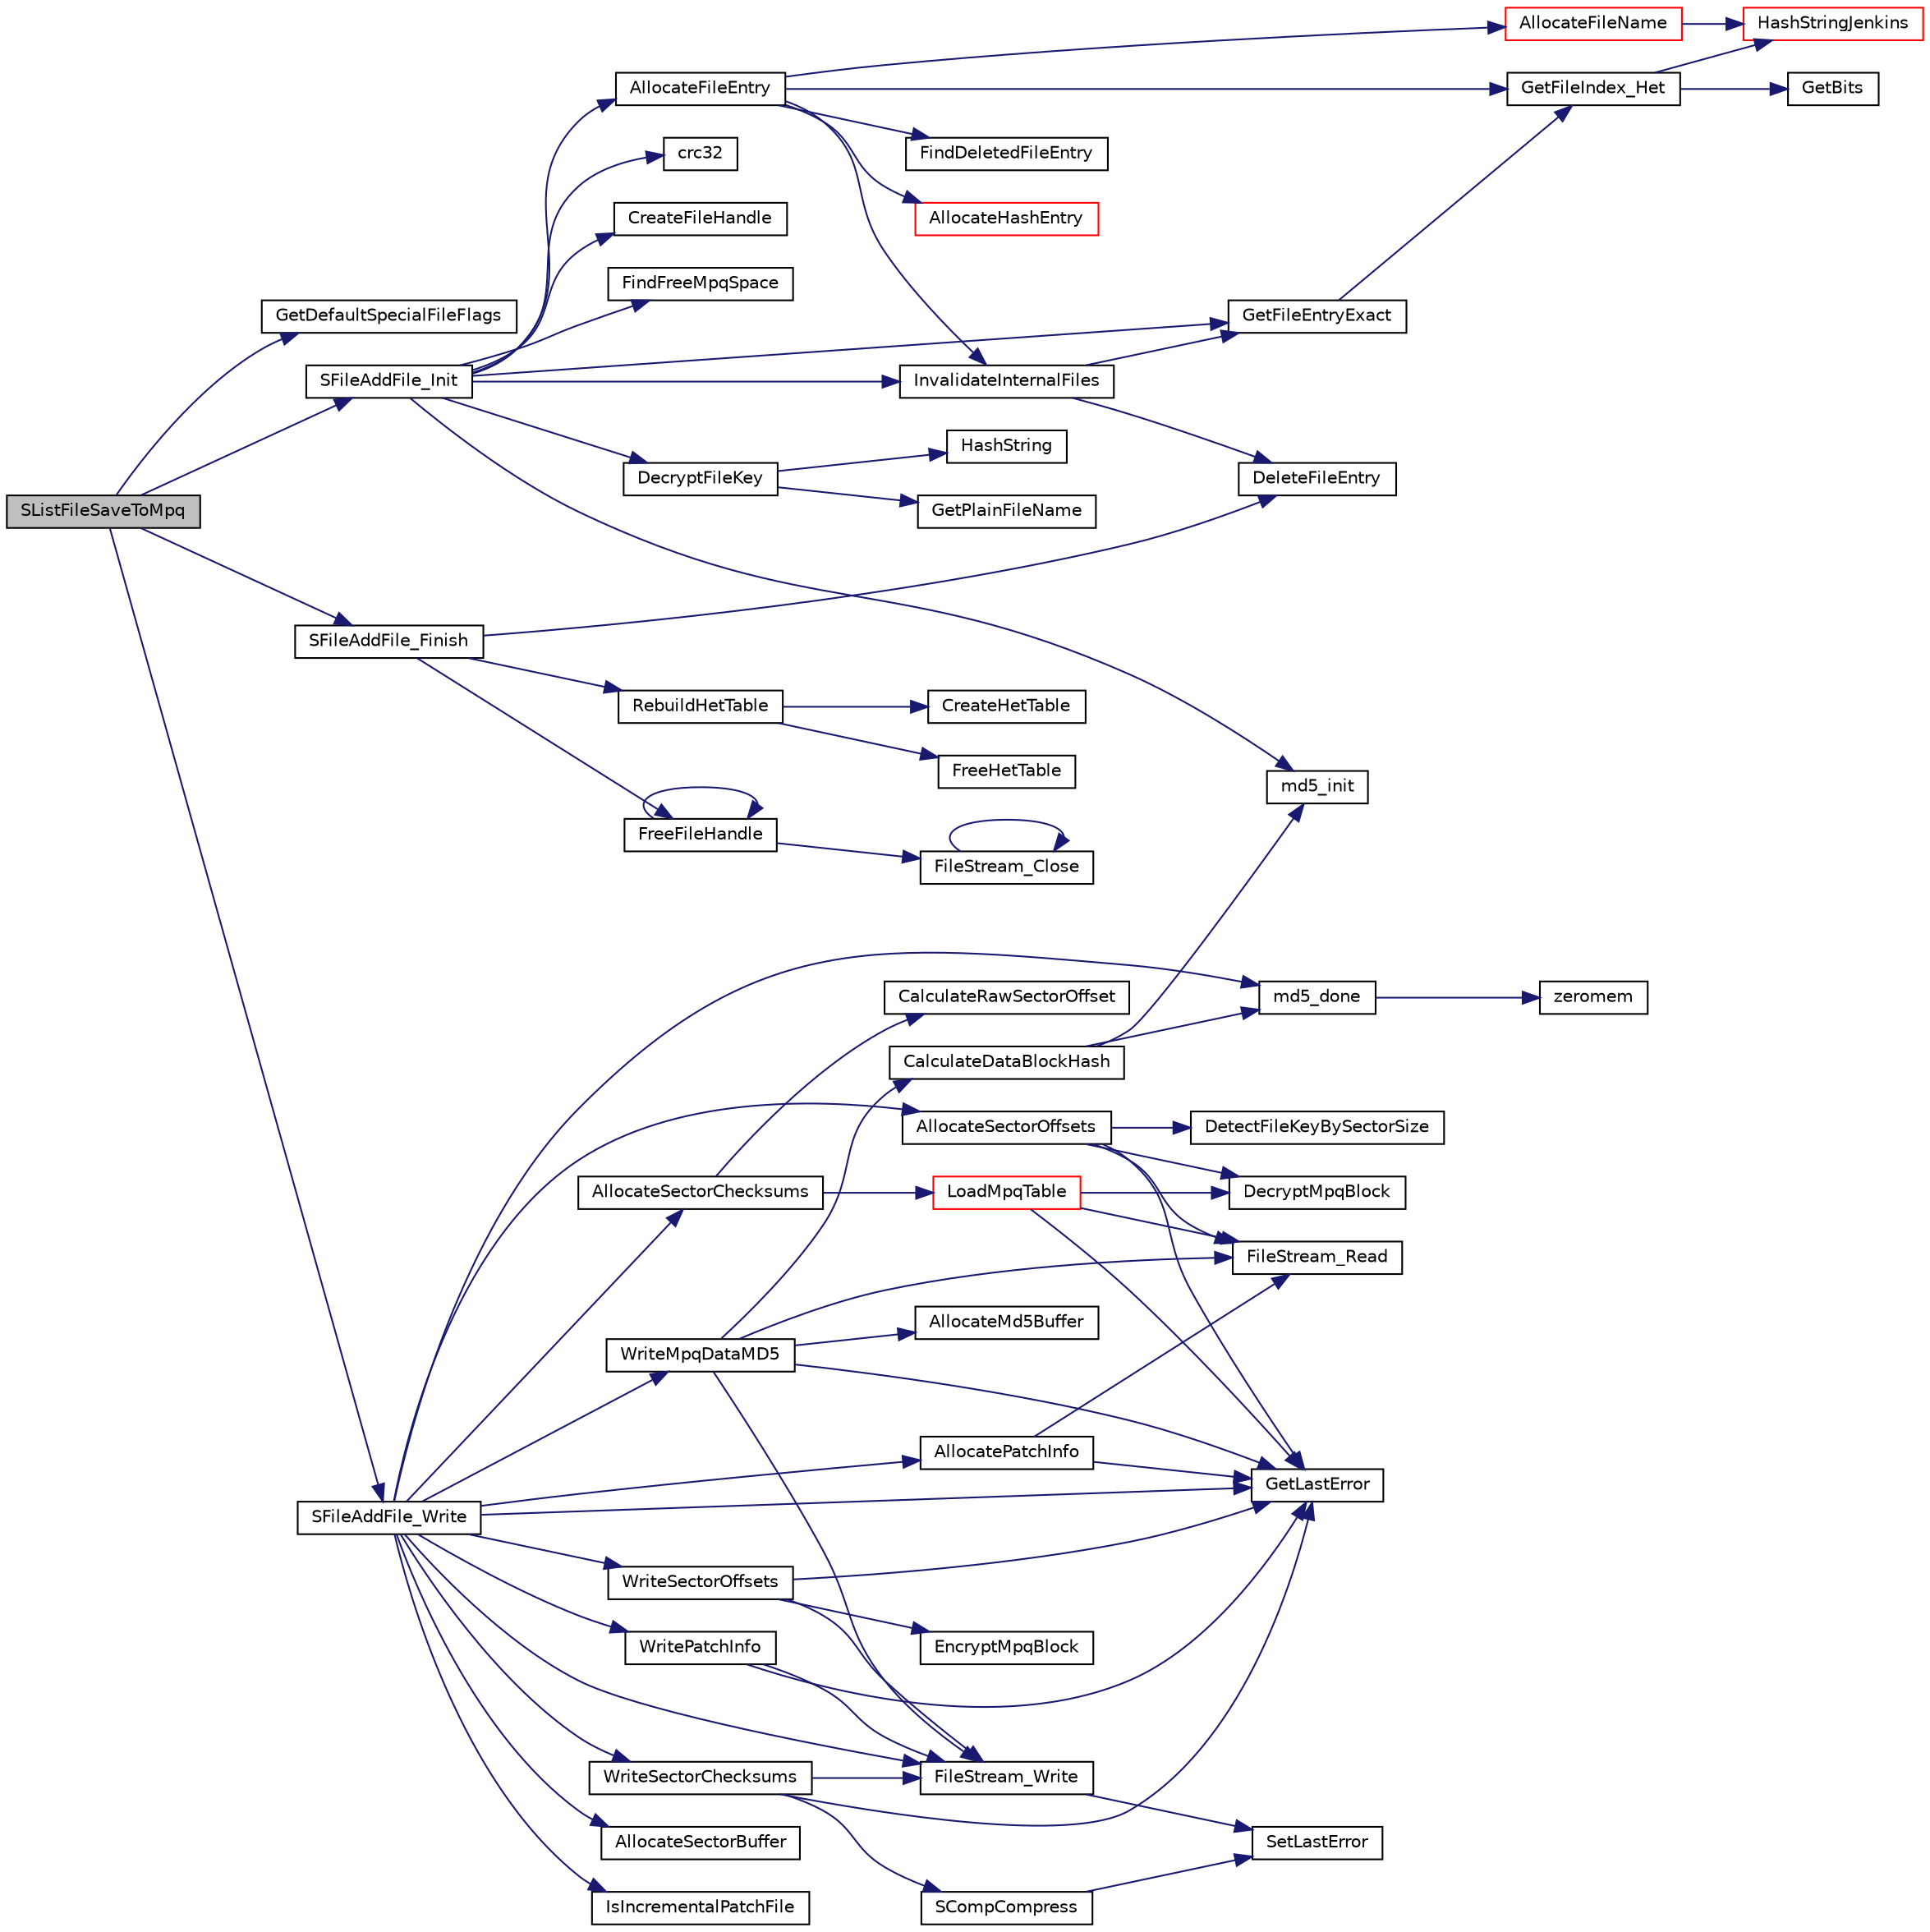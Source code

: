 digraph G
{
  edge [fontname="Helvetica",fontsize="10",labelfontname="Helvetica",labelfontsize="10"];
  node [fontname="Helvetica",fontsize="10",shape=record];
  rankdir="LR";
  Node1 [label="SListFileSaveToMpq",height=0.2,width=0.4,color="black", fillcolor="grey75", style="filled" fontcolor="black"];
  Node1 -> Node2 [color="midnightblue",fontsize="10",style="solid",fontname="Helvetica"];
  Node2 [label="GetDefaultSpecialFileFlags",height=0.2,width=0.4,color="black", fillcolor="white", style="filled",URL="$_s_base_common_8cpp.html#a2c4f65854e516a828f691cde03e83a4e"];
  Node1 -> Node3 [color="midnightblue",fontsize="10",style="solid",fontname="Helvetica"];
  Node3 [label="SFileAddFile_Init",height=0.2,width=0.4,color="black", fillcolor="white", style="filled",URL="$_s_file_add_file_8cpp.html#a24674a5d1cfc1cb229f704d5ea4d5981"];
  Node3 -> Node4 [color="midnightblue",fontsize="10",style="solid",fontname="Helvetica"];
  Node4 [label="CreateFileHandle",height=0.2,width=0.4,color="black", fillcolor="white", style="filled",URL="$_s_base_common_8cpp.html#af3e146ce1fda8ffaf72d6391956f29a3"];
  Node3 -> Node5 [color="midnightblue",fontsize="10",style="solid",fontname="Helvetica"];
  Node5 [label="FindFreeMpqSpace",height=0.2,width=0.4,color="black", fillcolor="white", style="filled",URL="$_s_base_common_8cpp.html#acb18aa3b31bc45f95eb5e493c619ce52"];
  Node3 -> Node6 [color="midnightblue",fontsize="10",style="solid",fontname="Helvetica"];
  Node6 [label="GetFileEntryExact",height=0.2,width=0.4,color="black", fillcolor="white", style="filled",URL="$_s_base_file_table_8cpp.html#a90069131da300c2a6d9ff0b7a1b41806"];
  Node6 -> Node7 [color="midnightblue",fontsize="10",style="solid",fontname="Helvetica"];
  Node7 [label="GetFileIndex_Het",height=0.2,width=0.4,color="black", fillcolor="white", style="filled",URL="$_s_base_file_table_8cpp.html#acf04d5326a7dd5e0c5d82598f8e76a50"];
  Node7 -> Node8 [color="midnightblue",fontsize="10",style="solid",fontname="Helvetica"];
  Node8 [label="HashStringJenkins",height=0.2,width=0.4,color="red", fillcolor="white", style="filled",URL="$_s_base_common_8cpp.html#a7c410e53e1793314064827d095ba86ce"];
  Node7 -> Node9 [color="midnightblue",fontsize="10",style="solid",fontname="Helvetica"];
  Node9 [label="GetBits",height=0.2,width=0.4,color="black", fillcolor="white", style="filled",URL="$_s_base_file_table_8cpp.html#a8b7cf3b06d4cc7779a95a0ef92172269"];
  Node3 -> Node10 [color="midnightblue",fontsize="10",style="solid",fontname="Helvetica"];
  Node10 [label="AllocateFileEntry",height=0.2,width=0.4,color="black", fillcolor="white", style="filled",URL="$_s_base_file_table_8cpp.html#aca2f6b3ece92ea308a9bcd3976e9e03d"];
  Node10 -> Node7 [color="midnightblue",fontsize="10",style="solid",fontname="Helvetica"];
  Node10 -> Node11 [color="midnightblue",fontsize="10",style="solid",fontname="Helvetica"];
  Node11 [label="FindDeletedFileEntry",height=0.2,width=0.4,color="black", fillcolor="white", style="filled",URL="$_s_base_file_table_8cpp.html#a0850e19fb9d5966a38c79f741025f9d6"];
  Node10 -> Node12 [color="midnightblue",fontsize="10",style="solid",fontname="Helvetica"];
  Node12 [label="InvalidateInternalFiles",height=0.2,width=0.4,color="black", fillcolor="white", style="filled",URL="$_s_base_file_table_8cpp.html#a49c99a591813b88b38d9d219af88a8d4"];
  Node12 -> Node6 [color="midnightblue",fontsize="10",style="solid",fontname="Helvetica"];
  Node12 -> Node13 [color="midnightblue",fontsize="10",style="solid",fontname="Helvetica"];
  Node13 [label="DeleteFileEntry",height=0.2,width=0.4,color="black", fillcolor="white", style="filled",URL="$_s_base_file_table_8cpp.html#ab491aefc6c1009d67e63868ea2be6ecc"];
  Node10 -> Node14 [color="midnightblue",fontsize="10",style="solid",fontname="Helvetica"];
  Node14 [label="AllocateFileName",height=0.2,width=0.4,color="red", fillcolor="white", style="filled",URL="$_s_base_file_table_8cpp.html#a551f6e01e95accafb0042ae9b8d81e61"];
  Node14 -> Node8 [color="midnightblue",fontsize="10",style="solid",fontname="Helvetica"];
  Node10 -> Node15 [color="midnightblue",fontsize="10",style="solid",fontname="Helvetica"];
  Node15 [label="AllocateHashEntry",height=0.2,width=0.4,color="red", fillcolor="white", style="filled",URL="$_s_base_common_8cpp.html#a259665299cf78eb0e253b08d6489da68"];
  Node3 -> Node12 [color="midnightblue",fontsize="10",style="solid",fontname="Helvetica"];
  Node3 -> Node16 [color="midnightblue",fontsize="10",style="solid",fontname="Helvetica"];
  Node16 [label="DecryptFileKey",height=0.2,width=0.4,color="black", fillcolor="white", style="filled",URL="$_s_base_common_8cpp.html#af48f792817421c6ae782d3ea4f6e8772"];
  Node16 -> Node17 [color="midnightblue",fontsize="10",style="solid",fontname="Helvetica"];
  Node17 [label="GetPlainFileName",height=0.2,width=0.4,color="black", fillcolor="white", style="filled",URL="$_file_stream_8cpp.html#a4182f61165951a9334874d488e089844"];
  Node16 -> Node18 [color="midnightblue",fontsize="10",style="solid",fontname="Helvetica"];
  Node18 [label="HashString",height=0.2,width=0.4,color="black", fillcolor="white", style="filled",URL="$_s_base_common_8cpp.html#a253e7854c54b950673d285bc8ceba83a"];
  Node3 -> Node19 [color="midnightblue",fontsize="10",style="solid",fontname="Helvetica"];
  Node19 [label="md5_init",height=0.2,width=0.4,color="black", fillcolor="white", style="filled",URL="$md5_8c.html#a26c1379e5ead2590effec89de6b8cd11"];
  Node3 -> Node20 [color="midnightblue",fontsize="10",style="solid",fontname="Helvetica"];
  Node20 [label="crc32",height=0.2,width=0.4,color="black", fillcolor="white", style="filled",URL="$zlib_2crc32_8c.html#af5a1c7b05170540ef3bb084e6cf903c4"];
  Node1 -> Node21 [color="midnightblue",fontsize="10",style="solid",fontname="Helvetica"];
  Node21 [label="SFileAddFile_Write",height=0.2,width=0.4,color="black", fillcolor="white", style="filled",URL="$_s_file_add_file_8cpp.html#a8bbeffca003d324051f5a4d93a6862a3"];
  Node21 -> Node22 [color="midnightblue",fontsize="10",style="solid",fontname="Helvetica"];
  Node22 [label="AllocateSectorBuffer",height=0.2,width=0.4,color="black", fillcolor="white", style="filled",URL="$_s_base_common_8cpp.html#a39393674112575a09c309d648d59a3eb"];
  Node21 -> Node23 [color="midnightblue",fontsize="10",style="solid",fontname="Helvetica"];
  Node23 [label="IsIncrementalPatchFile",height=0.2,width=0.4,color="black", fillcolor="white", style="filled",URL="$_s_file_patch_archives_8cpp.html#ab5bb17d96d449e811cb62181805307e0"];
  Node21 -> Node24 [color="midnightblue",fontsize="10",style="solid",fontname="Helvetica"];
  Node24 [label="AllocatePatchInfo",height=0.2,width=0.4,color="black", fillcolor="white", style="filled",URL="$_s_base_common_8cpp.html#ace1d87f4df2379a25c5516fbcc027d0c"];
  Node24 -> Node25 [color="midnightblue",fontsize="10",style="solid",fontname="Helvetica"];
  Node25 [label="FileStream_Read",height=0.2,width=0.4,color="black", fillcolor="white", style="filled",URL="$_file_stream_8cpp.html#a593f3b1416f7497c28fa5552cd1b3003"];
  Node24 -> Node26 [color="midnightblue",fontsize="10",style="solid",fontname="Helvetica"];
  Node26 [label="GetLastError",height=0.2,width=0.4,color="black", fillcolor="white", style="filled",URL="$_file_stream_8cpp.html#a10b9a284527af83a44533867b0aff0fc"];
  Node21 -> Node27 [color="midnightblue",fontsize="10",style="solid",fontname="Helvetica"];
  Node27 [label="AllocateSectorOffsets",height=0.2,width=0.4,color="black", fillcolor="white", style="filled",URL="$_s_base_common_8cpp.html#ae7c6e8b33178ca275ec20f68329b5d55"];
  Node27 -> Node25 [color="midnightblue",fontsize="10",style="solid",fontname="Helvetica"];
  Node27 -> Node26 [color="midnightblue",fontsize="10",style="solid",fontname="Helvetica"];
  Node27 -> Node28 [color="midnightblue",fontsize="10",style="solid",fontname="Helvetica"];
  Node28 [label="DetectFileKeyBySectorSize",height=0.2,width=0.4,color="black", fillcolor="white", style="filled",URL="$_s_base_common_8cpp.html#a2ee395fedefc3dea1b3606db90530f0f"];
  Node27 -> Node29 [color="midnightblue",fontsize="10",style="solid",fontname="Helvetica"];
  Node29 [label="DecryptMpqBlock",height=0.2,width=0.4,color="black", fillcolor="white", style="filled",URL="$_s_base_common_8cpp.html#a66f0f8a3367d5feb073639de03872a7e"];
  Node21 -> Node30 [color="midnightblue",fontsize="10",style="solid",fontname="Helvetica"];
  Node30 [label="AllocateSectorChecksums",height=0.2,width=0.4,color="black", fillcolor="white", style="filled",URL="$_s_base_common_8cpp.html#a625957b3c4515b0d8664c2c7733f5ae2"];
  Node30 -> Node31 [color="midnightblue",fontsize="10",style="solid",fontname="Helvetica"];
  Node31 [label="CalculateRawSectorOffset",height=0.2,width=0.4,color="black", fillcolor="white", style="filled",URL="$_s_base_common_8cpp.html#a7b6bce2874782a80fc6a7ce477e8ab5e"];
  Node30 -> Node32 [color="midnightblue",fontsize="10",style="solid",fontname="Helvetica"];
  Node32 [label="LoadMpqTable",height=0.2,width=0.4,color="red", fillcolor="white", style="filled",URL="$_s_base_common_8cpp.html#acde8de4b5a47ec4e8e229fa47d71b232"];
  Node32 -> Node25 [color="midnightblue",fontsize="10",style="solid",fontname="Helvetica"];
  Node32 -> Node29 [color="midnightblue",fontsize="10",style="solid",fontname="Helvetica"];
  Node32 -> Node26 [color="midnightblue",fontsize="10",style="solid",fontname="Helvetica"];
  Node21 -> Node33 [color="midnightblue",fontsize="10",style="solid",fontname="Helvetica"];
  Node33 [label="FileStream_Write",height=0.2,width=0.4,color="black", fillcolor="white", style="filled",URL="$_file_stream_8cpp.html#a36307955e8de92f5ea26be07ea3b9cb4"];
  Node33 -> Node34 [color="midnightblue",fontsize="10",style="solid",fontname="Helvetica"];
  Node34 [label="SetLastError",height=0.2,width=0.4,color="black", fillcolor="white", style="filled",URL="$_file_stream_8cpp.html#ae12246cf2f9f9aa8e3a6367bd9fa2aed"];
  Node21 -> Node26 [color="midnightblue",fontsize="10",style="solid",fontname="Helvetica"];
  Node21 -> Node35 [color="midnightblue",fontsize="10",style="solid",fontname="Helvetica"];
  Node35 [label="md5_done",height=0.2,width=0.4,color="black", fillcolor="white", style="filled",URL="$md5_8c.html#aee76a4c9f37bfe88d943301f3fa8126f"];
  Node35 -> Node36 [color="midnightblue",fontsize="10",style="solid",fontname="Helvetica"];
  Node36 [label="zeromem",height=0.2,width=0.4,color="black", fillcolor="white", style="filled",URL="$tomcrypt__misc_8h.html#a7ecf35c558d5f07c279cfc4f5231b655"];
  Node21 -> Node37 [color="midnightblue",fontsize="10",style="solid",fontname="Helvetica"];
  Node37 [label="WriteSectorChecksums",height=0.2,width=0.4,color="black", fillcolor="white", style="filled",URL="$_s_base_common_8cpp.html#a336ebf1e01d695363f7f25a474e627de"];
  Node37 -> Node38 [color="midnightblue",fontsize="10",style="solid",fontname="Helvetica"];
  Node38 [label="SCompCompress",height=0.2,width=0.4,color="black", fillcolor="white", style="filled",URL="$_s_compression_8cpp.html#a309e1b309f67df0c6d12e6df83a4219a"];
  Node38 -> Node34 [color="midnightblue",fontsize="10",style="solid",fontname="Helvetica"];
  Node37 -> Node33 [color="midnightblue",fontsize="10",style="solid",fontname="Helvetica"];
  Node37 -> Node26 [color="midnightblue",fontsize="10",style="solid",fontname="Helvetica"];
  Node21 -> Node39 [color="midnightblue",fontsize="10",style="solid",fontname="Helvetica"];
  Node39 [label="WritePatchInfo",height=0.2,width=0.4,color="black", fillcolor="white", style="filled",URL="$_s_base_common_8cpp.html#ae019465d798f9926fd5cc63697d664f7"];
  Node39 -> Node33 [color="midnightblue",fontsize="10",style="solid",fontname="Helvetica"];
  Node39 -> Node26 [color="midnightblue",fontsize="10",style="solid",fontname="Helvetica"];
  Node21 -> Node40 [color="midnightblue",fontsize="10",style="solid",fontname="Helvetica"];
  Node40 [label="WriteSectorOffsets",height=0.2,width=0.4,color="black", fillcolor="white", style="filled",URL="$_s_base_common_8cpp.html#a55f6d721d95cc322bd68f273b1e40ae1"];
  Node40 -> Node41 [color="midnightblue",fontsize="10",style="solid",fontname="Helvetica"];
  Node41 [label="EncryptMpqBlock",height=0.2,width=0.4,color="black", fillcolor="white", style="filled",URL="$_s_base_common_8cpp.html#af19849fff79ec5da0c98df69ede4a7b6"];
  Node40 -> Node33 [color="midnightblue",fontsize="10",style="solid",fontname="Helvetica"];
  Node40 -> Node26 [color="midnightblue",fontsize="10",style="solid",fontname="Helvetica"];
  Node21 -> Node42 [color="midnightblue",fontsize="10",style="solid",fontname="Helvetica"];
  Node42 [label="WriteMpqDataMD5",height=0.2,width=0.4,color="black", fillcolor="white", style="filled",URL="$_s_base_common_8cpp.html#ad65eac195a2ffc9e9ad511d7b381a9a5"];
  Node42 -> Node43 [color="midnightblue",fontsize="10",style="solid",fontname="Helvetica"];
  Node43 [label="AllocateMd5Buffer",height=0.2,width=0.4,color="black", fillcolor="white", style="filled",URL="$_s_base_common_8cpp.html#a6c6b7ba3c8ec84b3f0f9f3e79ff9d33f"];
  Node42 -> Node25 [color="midnightblue",fontsize="10",style="solid",fontname="Helvetica"];
  Node42 -> Node26 [color="midnightblue",fontsize="10",style="solid",fontname="Helvetica"];
  Node42 -> Node44 [color="midnightblue",fontsize="10",style="solid",fontname="Helvetica"];
  Node44 [label="CalculateDataBlockHash",height=0.2,width=0.4,color="black", fillcolor="white", style="filled",URL="$_s_base_common_8cpp.html#aec4669e8a9275dc112ebca320ae0e08a"];
  Node44 -> Node19 [color="midnightblue",fontsize="10",style="solid",fontname="Helvetica"];
  Node44 -> Node35 [color="midnightblue",fontsize="10",style="solid",fontname="Helvetica"];
  Node42 -> Node33 [color="midnightblue",fontsize="10",style="solid",fontname="Helvetica"];
  Node1 -> Node45 [color="midnightblue",fontsize="10",style="solid",fontname="Helvetica"];
  Node45 [label="SFileAddFile_Finish",height=0.2,width=0.4,color="black", fillcolor="white", style="filled",URL="$_s_file_add_file_8cpp.html#ad5fd5f53f46b1786c28ffd042b631207"];
  Node45 -> Node46 [color="midnightblue",fontsize="10",style="solid",fontname="Helvetica"];
  Node46 [label="RebuildHetTable",height=0.2,width=0.4,color="black", fillcolor="white", style="filled",URL="$_s_base_file_table_8cpp.html#a97fd4e4b3730b45b008fbba7dc7c07e8"];
  Node46 -> Node47 [color="midnightblue",fontsize="10",style="solid",fontname="Helvetica"];
  Node47 [label="CreateHetTable",height=0.2,width=0.4,color="black", fillcolor="white", style="filled",URL="$_s_base_file_table_8cpp.html#a97648c0afa4a301e7f7ee1e2bf201018"];
  Node46 -> Node48 [color="midnightblue",fontsize="10",style="solid",fontname="Helvetica"];
  Node48 [label="FreeHetTable",height=0.2,width=0.4,color="black", fillcolor="white", style="filled",URL="$_s_base_file_table_8cpp.html#a01959b3dc86a80003a50a1483937ce7d"];
  Node45 -> Node13 [color="midnightblue",fontsize="10",style="solid",fontname="Helvetica"];
  Node45 -> Node49 [color="midnightblue",fontsize="10",style="solid",fontname="Helvetica"];
  Node49 [label="FreeFileHandle",height=0.2,width=0.4,color="black", fillcolor="white", style="filled",URL="$_s_base_common_8cpp.html#a18f4fd98a66477ad38b6b12f27cf2ad0"];
  Node49 -> Node49 [color="midnightblue",fontsize="10",style="solid",fontname="Helvetica"];
  Node49 -> Node50 [color="midnightblue",fontsize="10",style="solid",fontname="Helvetica"];
  Node50 [label="FileStream_Close",height=0.2,width=0.4,color="black", fillcolor="white", style="filled",URL="$_file_stream_8cpp.html#ae8b75c4797726e9c5ee0b4b03bf31442"];
  Node50 -> Node50 [color="midnightblue",fontsize="10",style="solid",fontname="Helvetica"];
}
